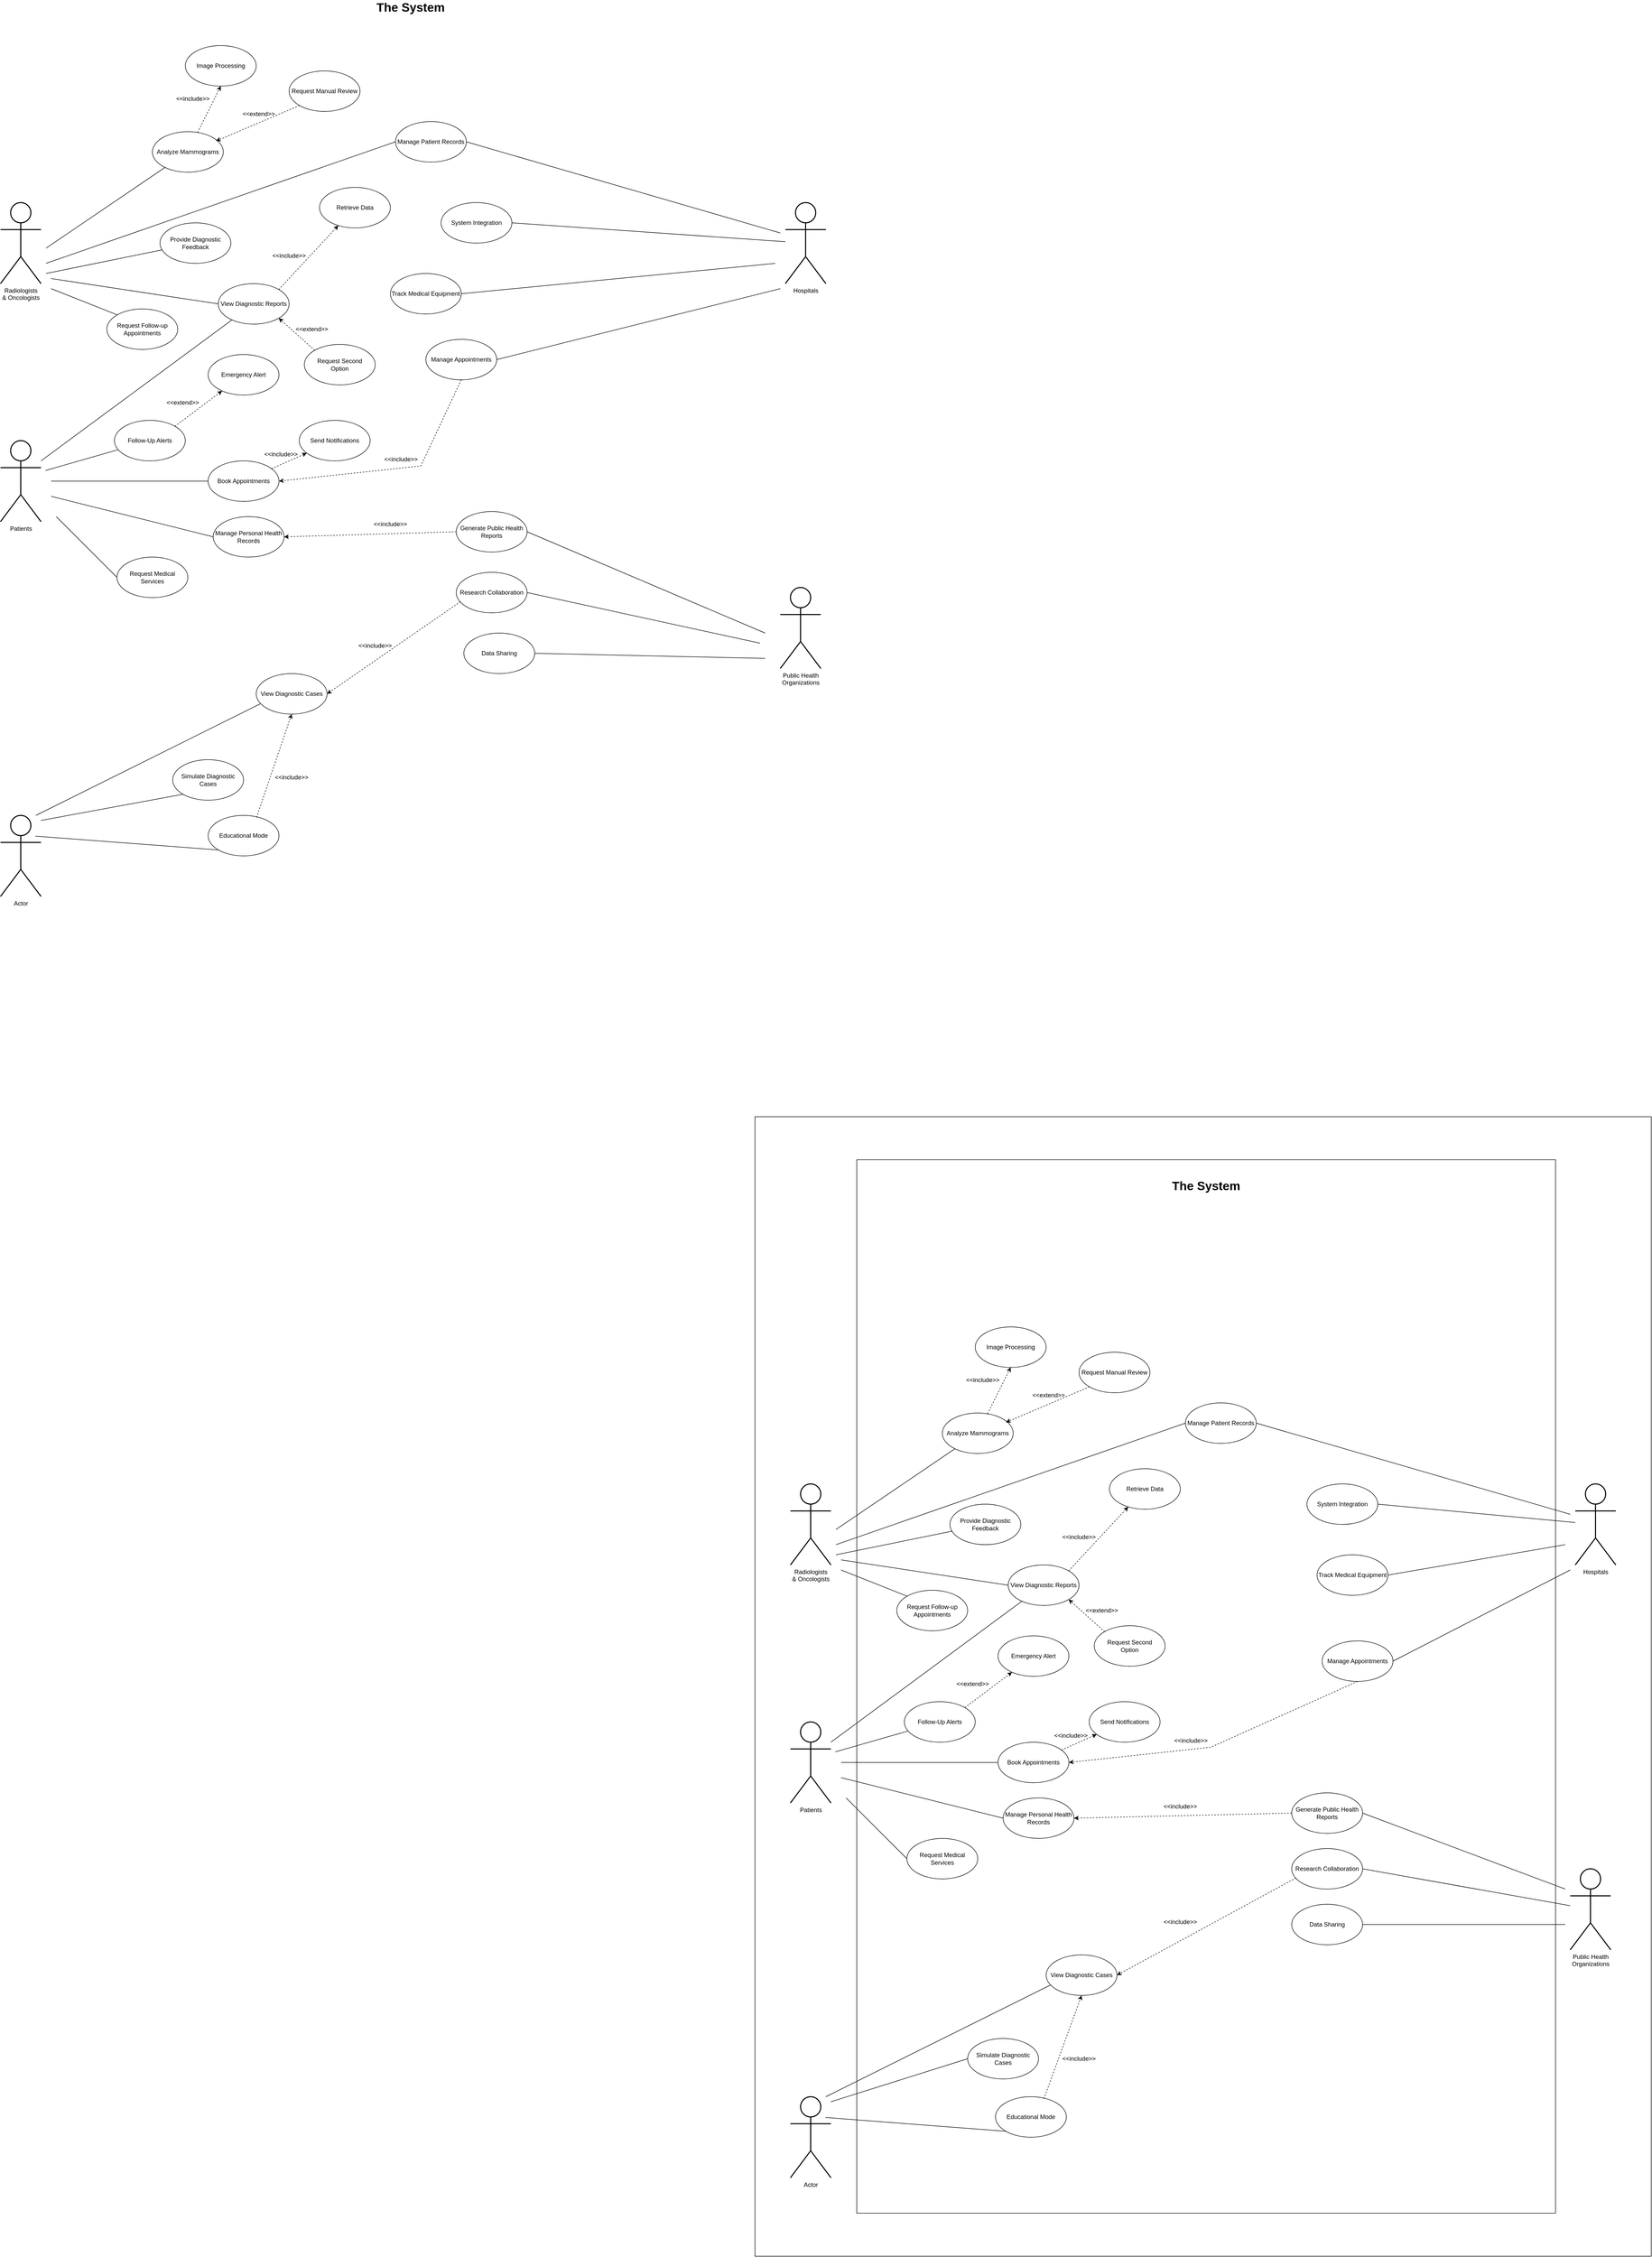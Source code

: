 <mxfile version="24.8.6">
  <diagram name="Page-1" id="EfvkMyXsry1boPUFlgPe">
    <mxGraphModel dx="1873" dy="2613" grid="1" gridSize="10" guides="1" tooltips="1" connect="1" arrows="1" fold="1" page="1" pageScale="1" pageWidth="850" pageHeight="1100" math="0" shadow="0">
      <root>
        <mxCell id="0" />
        <mxCell id="1" parent="0" />
        <mxCell id="jNFCbJLxegR6J5QKIv35-4" value="Radiologists&lt;div&gt;&amp;amp;&amp;nbsp;Oncologists&lt;/div&gt;" style="shape=umlActor;verticalLabelPosition=bottom;verticalAlign=top;html=1;outlineConnect=0;strokeWidth=2;" vertex="1" parent="1">
          <mxGeometry x="40" y="1640" width="80" height="160" as="geometry" />
        </mxCell>
        <mxCell id="jNFCbJLxegR6J5QKIv35-5" value="Hospitals" style="shape=umlActor;verticalLabelPosition=bottom;verticalAlign=top;html=1;outlineConnect=0;strokeWidth=2;" vertex="1" parent="1">
          <mxGeometry x="1590" y="1640" width="80" height="160" as="geometry" />
        </mxCell>
        <mxCell id="jNFCbJLxegR6J5QKIv35-6" value="Patients" style="shape=umlActor;verticalLabelPosition=bottom;verticalAlign=top;html=1;outlineConnect=0;strokeWidth=2;" vertex="1" parent="1">
          <mxGeometry x="40" y="2110" width="80" height="160" as="geometry" />
        </mxCell>
        <mxCell id="jNFCbJLxegR6J5QKIv35-7" value="Public Health&lt;div&gt;Organizations&lt;/div&gt;" style="shape=umlActor;verticalLabelPosition=bottom;verticalAlign=top;html=1;outlineConnect=0;strokeWidth=2;" vertex="1" parent="1">
          <mxGeometry x="1580" y="2400" width="80" height="160" as="geometry" />
        </mxCell>
        <mxCell id="jNFCbJLxegR6J5QKIv35-8" value="Actor" style="shape=umlActor;verticalLabelPosition=bottom;verticalAlign=top;html=1;outlineConnect=0;strokeWidth=2;" vertex="1" parent="1">
          <mxGeometry x="40" y="2850" width="80" height="160" as="geometry" />
        </mxCell>
        <mxCell id="jNFCbJLxegR6J5QKIv35-9" value="&lt;b&gt;&lt;font style=&quot;font-size: 24px;&quot;&gt;The System&lt;/font&gt;&lt;/b&gt;" style="text;html=1;align=center;verticalAlign=middle;whiteSpace=wrap;rounded=0;" vertex="1" parent="1">
          <mxGeometry x="645" y="1240" width="410" height="30" as="geometry" />
        </mxCell>
        <mxCell id="jNFCbJLxegR6J5QKIv35-10" value="Analyze Mammograms" style="ellipse;whiteSpace=wrap;html=1;" vertex="1" parent="1">
          <mxGeometry x="340" y="1500" width="140" height="80" as="geometry" />
        </mxCell>
        <mxCell id="jNFCbJLxegR6J5QKIv35-12" value="Image Processing" style="ellipse;whiteSpace=wrap;html=1;" vertex="1" parent="1">
          <mxGeometry x="405" y="1330" width="140" height="80" as="geometry" />
        </mxCell>
        <mxCell id="jNFCbJLxegR6J5QKIv35-13" value="Request Manual Review" style="ellipse;whiteSpace=wrap;html=1;" vertex="1" parent="1">
          <mxGeometry x="610" y="1380" width="140" height="80" as="geometry" />
        </mxCell>
        <mxCell id="jNFCbJLxegR6J5QKIv35-14" value="Manage Patient Records" style="ellipse;whiteSpace=wrap;html=1;" vertex="1" parent="1">
          <mxGeometry x="820" y="1480" width="140" height="80" as="geometry" />
        </mxCell>
        <mxCell id="jNFCbJLxegR6J5QKIv35-15" value="Provide Diagnostic Feedback" style="ellipse;whiteSpace=wrap;html=1;" vertex="1" parent="1">
          <mxGeometry x="355" y="1680" width="140" height="80" as="geometry" />
        </mxCell>
        <mxCell id="jNFCbJLxegR6J5QKIv35-16" value="Retrieve Data" style="ellipse;whiteSpace=wrap;html=1;" vertex="1" parent="1">
          <mxGeometry x="670" y="1610" width="140" height="80" as="geometry" />
        </mxCell>
        <mxCell id="jNFCbJLxegR6J5QKIv35-17" value="System Integration" style="ellipse;whiteSpace=wrap;html=1;" vertex="1" parent="1">
          <mxGeometry x="910" y="1640" width="140" height="80" as="geometry" />
        </mxCell>
        <mxCell id="jNFCbJLxegR6J5QKIv35-18" value="Request Follow-up&lt;div&gt;Appointments&lt;/div&gt;" style="ellipse;whiteSpace=wrap;html=1;" vertex="1" parent="1">
          <mxGeometry x="250" y="1850" width="140" height="80" as="geometry" />
        </mxCell>
        <mxCell id="jNFCbJLxegR6J5QKIv35-19" value="View Diagnostic Reports" style="ellipse;whiteSpace=wrap;html=1;" vertex="1" parent="1">
          <mxGeometry x="470" y="1800" width="140" height="80" as="geometry" />
        </mxCell>
        <mxCell id="jNFCbJLxegR6J5QKIv35-21" value="Track Medical Equipment" style="ellipse;whiteSpace=wrap;html=1;" vertex="1" parent="1">
          <mxGeometry x="810" y="1780" width="140" height="80" as="geometry" />
        </mxCell>
        <mxCell id="jNFCbJLxegR6J5QKIv35-22" value="Follow-Up Alerts" style="ellipse;whiteSpace=wrap;html=1;" vertex="1" parent="1">
          <mxGeometry x="265" y="2070" width="140" height="80" as="geometry" />
        </mxCell>
        <mxCell id="jNFCbJLxegR6J5QKIv35-23" value="Emergency Alert" style="ellipse;whiteSpace=wrap;html=1;" vertex="1" parent="1">
          <mxGeometry x="450" y="1940" width="140" height="80" as="geometry" />
        </mxCell>
        <mxCell id="jNFCbJLxegR6J5QKIv35-24" value="Request Second&lt;div&gt;Option&lt;/div&gt;" style="ellipse;whiteSpace=wrap;html=1;" vertex="1" parent="1">
          <mxGeometry x="640" y="1920" width="140" height="80" as="geometry" />
        </mxCell>
        <mxCell id="jNFCbJLxegR6J5QKIv35-26" value="Send Notifications" style="ellipse;whiteSpace=wrap;html=1;" vertex="1" parent="1">
          <mxGeometry x="630" y="2070" width="140" height="80" as="geometry" />
        </mxCell>
        <mxCell id="jNFCbJLxegR6J5QKIv35-27" value="Book Appointments" style="ellipse;whiteSpace=wrap;html=1;" vertex="1" parent="1">
          <mxGeometry x="450" y="2150" width="140" height="80" as="geometry" />
        </mxCell>
        <mxCell id="jNFCbJLxegR6J5QKIv35-31" value="Manage Appointments" style="ellipse;whiteSpace=wrap;html=1;" vertex="1" parent="1">
          <mxGeometry x="880" y="1910" width="140" height="80" as="geometry" />
        </mxCell>
        <mxCell id="jNFCbJLxegR6J5QKIv35-32" value="Generate Public Health&lt;div&gt;Reports&lt;/div&gt;" style="ellipse;whiteSpace=wrap;html=1;" vertex="1" parent="1">
          <mxGeometry x="940" y="2250" width="140" height="80" as="geometry" />
        </mxCell>
        <mxCell id="jNFCbJLxegR6J5QKIv35-33" value="Manage Personal Health&lt;div&gt;Records&lt;/div&gt;" style="ellipse;whiteSpace=wrap;html=1;" vertex="1" parent="1">
          <mxGeometry x="460" y="2260" width="140" height="80" as="geometry" />
        </mxCell>
        <mxCell id="jNFCbJLxegR6J5QKIv35-34" value="Request Medical&lt;div&gt;Services&lt;/div&gt;" style="ellipse;whiteSpace=wrap;html=1;" vertex="1" parent="1">
          <mxGeometry x="270" y="2340" width="140" height="80" as="geometry" />
        </mxCell>
        <mxCell id="jNFCbJLxegR6J5QKIv35-35" value="Research Collaboration" style="ellipse;whiteSpace=wrap;html=1;" vertex="1" parent="1">
          <mxGeometry x="940" y="2370" width="140" height="80" as="geometry" />
        </mxCell>
        <mxCell id="jNFCbJLxegR6J5QKIv35-36" value="View Diagnostic Cases" style="ellipse;whiteSpace=wrap;html=1;" vertex="1" parent="1">
          <mxGeometry x="545" y="2570" width="140" height="80" as="geometry" />
        </mxCell>
        <mxCell id="jNFCbJLxegR6J5QKIv35-37" value="Data Sharing" style="ellipse;whiteSpace=wrap;html=1;" vertex="1" parent="1">
          <mxGeometry x="955" y="2490" width="140" height="80" as="geometry" />
        </mxCell>
        <mxCell id="jNFCbJLxegR6J5QKIv35-38" value="Simulate Diagnostic&lt;div&gt;Cases&lt;/div&gt;" style="ellipse;whiteSpace=wrap;html=1;" vertex="1" parent="1">
          <mxGeometry x="380" y="2740" width="140" height="80" as="geometry" />
        </mxCell>
        <mxCell id="jNFCbJLxegR6J5QKIv35-40" value="Educational Mode" style="ellipse;whiteSpace=wrap;html=1;" vertex="1" parent="1">
          <mxGeometry x="450" y="2850" width="140" height="80" as="geometry" />
        </mxCell>
        <mxCell id="jNFCbJLxegR6J5QKIv35-41" value="" style="rounded=0;whiteSpace=wrap;html=1;" vertex="1" parent="1">
          <mxGeometry x="1731" y="3530" width="1380" height="2080" as="geometry" />
        </mxCell>
        <mxCell id="jNFCbJLxegR6J5QKIv35-74" value="" style="endArrow=none;html=1;rounded=0;" edge="1" parent="1" target="jNFCbJLxegR6J5QKIv35-10">
          <mxGeometry width="50" height="50" relative="1" as="geometry">
            <mxPoint x="130" y="1730" as="sourcePoint" />
            <mxPoint x="180" y="1680" as="targetPoint" />
          </mxGeometry>
        </mxCell>
        <mxCell id="jNFCbJLxegR6J5QKIv35-76" value="" style="endArrow=classic;html=1;rounded=0;entryX=0.5;entryY=1;entryDx=0;entryDy=0;dashed=1;" edge="1" parent="1" source="jNFCbJLxegR6J5QKIv35-10" target="jNFCbJLxegR6J5QKIv35-12">
          <mxGeometry width="50" height="50" relative="1" as="geometry">
            <mxPoint x="345" y="1480" as="sourcePoint" />
            <mxPoint x="395" y="1430" as="targetPoint" />
          </mxGeometry>
        </mxCell>
        <mxCell id="jNFCbJLxegR6J5QKIv35-77" value="" style="endArrow=classic;html=1;rounded=0;entryX=0.898;entryY=0.23;entryDx=0;entryDy=0;dashed=1;exitX=0;exitY=1;exitDx=0;exitDy=0;entryPerimeter=0;" edge="1" parent="1" source="jNFCbJLxegR6J5QKIv35-13" target="jNFCbJLxegR6J5QKIv35-10">
          <mxGeometry width="50" height="50" relative="1" as="geometry">
            <mxPoint x="369" y="1492" as="sourcePoint" />
            <mxPoint x="390" y="1450" as="targetPoint" />
          </mxGeometry>
        </mxCell>
        <mxCell id="jNFCbJLxegR6J5QKIv35-78" value="" style="endArrow=none;html=1;rounded=0;entryX=0;entryY=0.5;entryDx=0;entryDy=0;" edge="1" parent="1" target="jNFCbJLxegR6J5QKIv35-14">
          <mxGeometry width="50" height="50" relative="1" as="geometry">
            <mxPoint x="130" y="1760" as="sourcePoint" />
            <mxPoint x="180" y="1710" as="targetPoint" />
          </mxGeometry>
        </mxCell>
        <mxCell id="jNFCbJLxegR6J5QKIv35-79" value="" style="endArrow=none;html=1;rounded=0;" edge="1" parent="1" target="jNFCbJLxegR6J5QKIv35-15">
          <mxGeometry width="50" height="50" relative="1" as="geometry">
            <mxPoint x="130" y="1780" as="sourcePoint" />
            <mxPoint x="200" y="1740" as="targetPoint" />
          </mxGeometry>
        </mxCell>
        <mxCell id="jNFCbJLxegR6J5QKIv35-80" value="" style="endArrow=classic;html=1;rounded=0;exitX=1;exitY=0;exitDx=0;exitDy=0;dashed=1;" edge="1" parent="1" source="jNFCbJLxegR6J5QKIv35-19" target="jNFCbJLxegR6J5QKIv35-16">
          <mxGeometry width="50" height="50" relative="1" as="geometry">
            <mxPoint x="560.003" y="1791.628" as="sourcePoint" />
            <mxPoint x="700" y="1690" as="targetPoint" />
          </mxGeometry>
        </mxCell>
        <mxCell id="jNFCbJLxegR6J5QKIv35-82" value="" style="endArrow=none;html=1;rounded=0;exitX=1;exitY=0.5;exitDx=0;exitDy=0;" edge="1" parent="1" source="jNFCbJLxegR6J5QKIv35-17" target="jNFCbJLxegR6J5QKIv35-5">
          <mxGeometry width="50" height="50" relative="1" as="geometry">
            <mxPoint x="900" y="1770" as="sourcePoint" />
            <mxPoint x="950" y="1720" as="targetPoint" />
          </mxGeometry>
        </mxCell>
        <mxCell id="jNFCbJLxegR6J5QKIv35-83" value="" style="endArrow=none;html=1;rounded=0;exitX=1;exitY=0.5;exitDx=0;exitDy=0;" edge="1" parent="1" source="jNFCbJLxegR6J5QKIv35-21">
          <mxGeometry width="50" height="50" relative="1" as="geometry">
            <mxPoint x="1000" y="1910" as="sourcePoint" />
            <mxPoint x="1570" y="1760" as="targetPoint" />
          </mxGeometry>
        </mxCell>
        <mxCell id="jNFCbJLxegR6J5QKIv35-85" value="" style="endArrow=none;html=1;rounded=0;exitX=1;exitY=0.5;exitDx=0;exitDy=0;" edge="1" parent="1" source="jNFCbJLxegR6J5QKIv35-31">
          <mxGeometry width="50" height="50" relative="1" as="geometry">
            <mxPoint x="880" y="2030" as="sourcePoint" />
            <mxPoint x="1580" y="1810" as="targetPoint" />
          </mxGeometry>
        </mxCell>
        <mxCell id="jNFCbJLxegR6J5QKIv35-86" value="" style="endArrow=classic;html=1;rounded=0;entryX=1;entryY=1;entryDx=0;entryDy=0;exitX=0;exitY=0;exitDx=0;exitDy=0;dashed=1;" edge="1" parent="1" source="jNFCbJLxegR6J5QKIv35-24" target="jNFCbJLxegR6J5QKIv35-19">
          <mxGeometry width="50" height="50" relative="1" as="geometry">
            <mxPoint x="574.5" y="1970" as="sourcePoint" />
            <mxPoint x="625.5" y="1899" as="targetPoint" />
          </mxGeometry>
        </mxCell>
        <mxCell id="jNFCbJLxegR6J5QKIv35-87" value="" style="endArrow=none;html=1;rounded=0;entryX=0;entryY=0;entryDx=0;entryDy=0;" edge="1" parent="1" target="jNFCbJLxegR6J5QKIv35-18">
          <mxGeometry width="50" height="50" relative="1" as="geometry">
            <mxPoint x="140" y="1810" as="sourcePoint" />
            <mxPoint x="355" y="1750" as="targetPoint" />
          </mxGeometry>
        </mxCell>
        <mxCell id="jNFCbJLxegR6J5QKIv35-88" value="" style="endArrow=classic;html=1;rounded=0;dashed=1;" edge="1" parent="1" source="jNFCbJLxegR6J5QKIv35-27" target="jNFCbJLxegR6J5QKIv35-26">
          <mxGeometry width="50" height="50" relative="1" as="geometry">
            <mxPoint x="590" y="2120" as="sourcePoint" />
            <mxPoint x="564" y="2069" as="targetPoint" />
          </mxGeometry>
        </mxCell>
        <mxCell id="jNFCbJLxegR6J5QKIv35-93" value="" style="endArrow=classic;html=1;rounded=0;dashed=1;exitX=1;exitY=0;exitDx=0;exitDy=0;" edge="1" parent="1" source="jNFCbJLxegR6J5QKIv35-22" target="jNFCbJLxegR6J5QKIv35-23">
          <mxGeometry width="50" height="50" relative="1" as="geometry">
            <mxPoint x="431" y="2140" as="sourcePoint" />
            <mxPoint x="469" y="2112" as="targetPoint" />
          </mxGeometry>
        </mxCell>
        <mxCell id="jNFCbJLxegR6J5QKIv35-94" value="" style="endArrow=classic;html=1;rounded=0;dashed=1;exitX=0.5;exitY=1;exitDx=0;exitDy=0;entryX=1;entryY=0.5;entryDx=0;entryDy=0;" edge="1" parent="1" source="jNFCbJLxegR6J5QKIv35-31" target="jNFCbJLxegR6J5QKIv35-27">
          <mxGeometry width="50" height="50" relative="1" as="geometry">
            <mxPoint x="743" y="2200" as="sourcePoint" />
            <mxPoint x="780" y="2172" as="targetPoint" />
            <Array as="points">
              <mxPoint x="870" y="2160" />
            </Array>
          </mxGeometry>
        </mxCell>
        <mxCell id="jNFCbJLxegR6J5QKIv35-95" value="" style="endArrow=none;html=1;rounded=0;exitX=1;exitY=0.5;exitDx=0;exitDy=0;" edge="1" parent="1" source="jNFCbJLxegR6J5QKIv35-32">
          <mxGeometry width="50" height="50" relative="1" as="geometry">
            <mxPoint x="1260" y="2430" as="sourcePoint" />
            <mxPoint x="1550" y="2490" as="targetPoint" />
          </mxGeometry>
        </mxCell>
        <mxCell id="jNFCbJLxegR6J5QKIv35-96" value="" style="endArrow=classic;html=1;rounded=0;dashed=1;exitX=0;exitY=0.5;exitDx=0;exitDy=0;entryX=1;entryY=0.5;entryDx=0;entryDy=0;" edge="1" parent="1" source="jNFCbJLxegR6J5QKIv35-32" target="jNFCbJLxegR6J5QKIv35-33">
          <mxGeometry width="50" height="50" relative="1" as="geometry">
            <mxPoint x="976" y="2190" as="sourcePoint" />
            <mxPoint x="780" y="2282" as="targetPoint" />
          </mxGeometry>
        </mxCell>
        <mxCell id="jNFCbJLxegR6J5QKIv35-97" value="" style="endArrow=none;html=1;rounded=0;exitX=1;exitY=0.5;exitDx=0;exitDy=0;" edge="1" parent="1" source="jNFCbJLxegR6J5QKIv35-35">
          <mxGeometry width="50" height="50" relative="1" as="geometry">
            <mxPoint x="1100" y="2460" as="sourcePoint" />
            <mxPoint x="1540" y="2510" as="targetPoint" />
          </mxGeometry>
        </mxCell>
        <mxCell id="jNFCbJLxegR6J5QKIv35-98" value="" style="endArrow=none;html=1;rounded=0;exitX=1;exitY=0.5;exitDx=0;exitDy=0;" edge="1" parent="1" source="jNFCbJLxegR6J5QKIv35-37">
          <mxGeometry width="50" height="50" relative="1" as="geometry">
            <mxPoint x="1130" y="2570" as="sourcePoint" />
            <mxPoint x="1550" y="2540" as="targetPoint" />
          </mxGeometry>
        </mxCell>
        <mxCell id="jNFCbJLxegR6J5QKIv35-99" value="" style="endArrow=none;html=1;rounded=0;" edge="1" parent="1" target="jNFCbJLxegR6J5QKIv35-19">
          <mxGeometry width="50" height="50" relative="1" as="geometry">
            <mxPoint x="120" y="2150" as="sourcePoint" />
            <mxPoint x="170" y="2100" as="targetPoint" />
          </mxGeometry>
        </mxCell>
        <mxCell id="jNFCbJLxegR6J5QKIv35-100" value="" style="endArrow=none;html=1;rounded=0;" edge="1" parent="1" target="jNFCbJLxegR6J5QKIv35-22">
          <mxGeometry width="50" height="50" relative="1" as="geometry">
            <mxPoint x="129" y="2169" as="sourcePoint" />
            <mxPoint x="505" y="1900" as="targetPoint" />
          </mxGeometry>
        </mxCell>
        <mxCell id="jNFCbJLxegR6J5QKIv35-101" value="" style="endArrow=none;html=1;rounded=0;entryX=0;entryY=0.5;entryDx=0;entryDy=0;" edge="1" parent="1" target="jNFCbJLxegR6J5QKIv35-27">
          <mxGeometry width="50" height="50" relative="1" as="geometry">
            <mxPoint x="140" y="2190" as="sourcePoint" />
            <mxPoint x="190" y="2140" as="targetPoint" />
          </mxGeometry>
        </mxCell>
        <mxCell id="jNFCbJLxegR6J5QKIv35-102" value="" style="endArrow=none;html=1;rounded=0;entryX=0;entryY=0.5;entryDx=0;entryDy=0;" edge="1" parent="1" target="jNFCbJLxegR6J5QKIv35-34">
          <mxGeometry width="50" height="50" relative="1" as="geometry">
            <mxPoint x="150" y="2260" as="sourcePoint" />
            <mxPoint x="460" y="2200" as="targetPoint" />
          </mxGeometry>
        </mxCell>
        <mxCell id="jNFCbJLxegR6J5QKIv35-103" value="" style="endArrow=none;html=1;rounded=0;entryX=0;entryY=0.5;entryDx=0;entryDy=0;" edge="1" parent="1" target="jNFCbJLxegR6J5QKIv35-33">
          <mxGeometry width="50" height="50" relative="1" as="geometry">
            <mxPoint x="140" y="2220" as="sourcePoint" />
            <mxPoint x="200" y="2180" as="targetPoint" />
          </mxGeometry>
        </mxCell>
        <mxCell id="jNFCbJLxegR6J5QKIv35-104" value="" style="endArrow=none;html=1;rounded=0;entryX=0;entryY=1;entryDx=0;entryDy=0;" edge="1" parent="1" target="jNFCbJLxegR6J5QKIv35-38">
          <mxGeometry width="50" height="50" relative="1" as="geometry">
            <mxPoint x="120" y="2860" as="sourcePoint" />
            <mxPoint x="160" y="2800" as="targetPoint" />
          </mxGeometry>
        </mxCell>
        <mxCell id="jNFCbJLxegR6J5QKIv35-105" value="" style="endArrow=none;html=1;rounded=0;entryX=0;entryY=1;entryDx=0;entryDy=0;" edge="1" parent="1" target="jNFCbJLxegR6J5QKIv35-40">
          <mxGeometry width="50" height="50" relative="1" as="geometry">
            <mxPoint x="109" y="2891" as="sourcePoint" />
            <mxPoint x="370" y="2720" as="targetPoint" />
          </mxGeometry>
        </mxCell>
        <mxCell id="jNFCbJLxegR6J5QKIv35-106" value="" style="endArrow=none;html=1;rounded=0;entryX=0.057;entryY=0.747;entryDx=0;entryDy=0;entryPerimeter=0;" edge="1" parent="1" target="jNFCbJLxegR6J5QKIv35-36">
          <mxGeometry width="50" height="50" relative="1" as="geometry">
            <mxPoint x="110" y="2850" as="sourcePoint" />
            <mxPoint x="160" y="2800" as="targetPoint" />
          </mxGeometry>
        </mxCell>
        <mxCell id="jNFCbJLxegR6J5QKIv35-107" value="" style="endArrow=classic;html=1;rounded=0;dashed=1;exitX=0.059;exitY=0.726;exitDx=0;exitDy=0;entryX=1;entryY=0.5;entryDx=0;entryDy=0;exitPerimeter=0;" edge="1" parent="1" source="jNFCbJLxegR6J5QKIv35-35" target="jNFCbJLxegR6J5QKIv35-36">
          <mxGeometry width="50" height="50" relative="1" as="geometry">
            <mxPoint x="900" y="2475" as="sourcePoint" />
            <mxPoint x="560" y="2485" as="targetPoint" />
          </mxGeometry>
        </mxCell>
        <mxCell id="jNFCbJLxegR6J5QKIv35-108" value="" style="endArrow=classic;html=1;rounded=0;dashed=1;exitX=0.682;exitY=0.053;exitDx=0;exitDy=0;entryX=0.5;entryY=1;entryDx=0;entryDy=0;exitPerimeter=0;" edge="1" parent="1" source="jNFCbJLxegR6J5QKIv35-40" target="jNFCbJLxegR6J5QKIv35-36">
          <mxGeometry width="50" height="50" relative="1" as="geometry">
            <mxPoint x="921.5" y="2689" as="sourcePoint" />
            <mxPoint x="658.5" y="2871" as="targetPoint" />
          </mxGeometry>
        </mxCell>
        <mxCell id="jNFCbJLxegR6J5QKIv35-109" value="" style="endArrow=none;html=1;rounded=0;exitX=1;exitY=0.5;exitDx=0;exitDy=0;" edge="1" parent="1" source="jNFCbJLxegR6J5QKIv35-14">
          <mxGeometry width="50" height="50" relative="1" as="geometry">
            <mxPoint x="940" y="1650" as="sourcePoint" />
            <mxPoint x="1580" y="1700" as="targetPoint" />
          </mxGeometry>
        </mxCell>
        <mxCell id="jNFCbJLxegR6J5QKIv35-110" value="" style="endArrow=none;html=1;rounded=0;entryX=0;entryY=0.5;entryDx=0;entryDy=0;" edge="1" parent="1" target="jNFCbJLxegR6J5QKIv35-19">
          <mxGeometry width="50" height="50" relative="1" as="geometry">
            <mxPoint x="140" y="1790" as="sourcePoint" />
            <mxPoint x="369" y="1743" as="targetPoint" />
          </mxGeometry>
        </mxCell>
        <mxCell id="jNFCbJLxegR6J5QKIv35-111" value="&amp;lt;&amp;lt;include&amp;gt;&amp;gt;" style="text;html=1;align=center;verticalAlign=middle;whiteSpace=wrap;rounded=0;" vertex="1" parent="1">
          <mxGeometry x="390" y="1420" width="60" height="30" as="geometry" />
        </mxCell>
        <mxCell id="jNFCbJLxegR6J5QKIv35-112" value="&amp;lt;&amp;lt;extend&amp;gt;&amp;gt;" style="text;html=1;align=center;verticalAlign=middle;whiteSpace=wrap;rounded=0;" vertex="1" parent="1">
          <mxGeometry x="520" y="1450" width="60" height="30" as="geometry" />
        </mxCell>
        <mxCell id="jNFCbJLxegR6J5QKIv35-115" value="&amp;lt;&amp;lt;extend&amp;gt;&amp;gt;" style="text;html=1;align=center;verticalAlign=middle;whiteSpace=wrap;rounded=0;" vertex="1" parent="1">
          <mxGeometry x="625" y="1875" width="60" height="30" as="geometry" />
        </mxCell>
        <mxCell id="jNFCbJLxegR6J5QKIv35-116" value="&amp;lt;&amp;lt;include&amp;gt;&amp;gt;" style="text;html=1;align=center;verticalAlign=middle;whiteSpace=wrap;rounded=0;" vertex="1" parent="1">
          <mxGeometry x="580" y="1730" width="60" height="30" as="geometry" />
        </mxCell>
        <mxCell id="jNFCbJLxegR6J5QKIv35-117" value="&amp;lt;&amp;lt;extend&amp;gt;&amp;gt;" style="text;html=1;align=center;verticalAlign=middle;whiteSpace=wrap;rounded=0;" vertex="1" parent="1">
          <mxGeometry x="370" y="2020" width="60" height="30" as="geometry" />
        </mxCell>
        <mxCell id="jNFCbJLxegR6J5QKIv35-118" value="&amp;lt;&amp;lt;include&amp;gt;&amp;gt;" style="text;html=1;align=center;verticalAlign=middle;whiteSpace=wrap;rounded=0;" vertex="1" parent="1">
          <mxGeometry x="564" y="2122" width="60" height="30" as="geometry" />
        </mxCell>
        <mxCell id="jNFCbJLxegR6J5QKIv35-119" value="&amp;lt;&amp;lt;include&amp;gt;&amp;gt;" style="text;html=1;align=center;verticalAlign=middle;whiteSpace=wrap;rounded=0;" vertex="1" parent="1">
          <mxGeometry x="801" y="2132" width="60" height="30" as="geometry" />
        </mxCell>
        <mxCell id="jNFCbJLxegR6J5QKIv35-120" value="&amp;lt;&amp;lt;include&amp;gt;&amp;gt;" style="text;html=1;align=center;verticalAlign=middle;whiteSpace=wrap;rounded=0;" vertex="1" parent="1">
          <mxGeometry x="780" y="2260" width="60" height="30" as="geometry" />
        </mxCell>
        <mxCell id="jNFCbJLxegR6J5QKIv35-121" value="&amp;lt;&amp;lt;include&amp;gt;&amp;gt;" style="text;html=1;align=center;verticalAlign=middle;whiteSpace=wrap;rounded=0;" vertex="1" parent="1">
          <mxGeometry x="750" y="2500" width="60" height="30" as="geometry" />
        </mxCell>
        <mxCell id="jNFCbJLxegR6J5QKIv35-122" value="&amp;lt;&amp;lt;include&amp;gt;&amp;gt;" style="text;html=1;align=center;verticalAlign=middle;whiteSpace=wrap;rounded=0;" vertex="1" parent="1">
          <mxGeometry x="585" y="2760" width="60" height="30" as="geometry" />
        </mxCell>
        <mxCell id="jNFCbJLxegR6J5QKIv35-125" value="Radiologists&lt;div&gt;&amp;amp;&amp;nbsp;Oncologists&lt;/div&gt;" style="shape=umlActor;verticalLabelPosition=bottom;verticalAlign=top;html=1;outlineConnect=0;strokeWidth=2;" vertex="1" parent="1">
          <mxGeometry x="1600" y="4170" width="80" height="160" as="geometry" />
        </mxCell>
        <mxCell id="jNFCbJLxegR6J5QKIv35-126" value="Hospitals" style="shape=umlActor;verticalLabelPosition=bottom;verticalAlign=top;html=1;outlineConnect=0;strokeWidth=2;" vertex="1" parent="1">
          <mxGeometry x="3150" y="4170" width="80" height="160" as="geometry" />
        </mxCell>
        <mxCell id="jNFCbJLxegR6J5QKIv35-127" value="Patients" style="shape=umlActor;verticalLabelPosition=bottom;verticalAlign=top;html=1;outlineConnect=0;strokeWidth=2;" vertex="1" parent="1">
          <mxGeometry x="1600" y="4640" width="80" height="160" as="geometry" />
        </mxCell>
        <mxCell id="jNFCbJLxegR6J5QKIv35-128" value="Public Health&lt;div&gt;Organizations&lt;/div&gt;" style="shape=umlActor;verticalLabelPosition=bottom;verticalAlign=top;html=1;outlineConnect=0;strokeWidth=2;" vertex="1" parent="1">
          <mxGeometry x="3140" y="4930" width="80" height="160" as="geometry" />
        </mxCell>
        <mxCell id="jNFCbJLxegR6J5QKIv35-129" value="Actor" style="shape=umlActor;verticalLabelPosition=bottom;verticalAlign=top;html=1;outlineConnect=0;strokeWidth=2;" vertex="1" parent="1">
          <mxGeometry x="1600" y="5380" width="80" height="160" as="geometry" />
        </mxCell>
        <mxCell id="jNFCbJLxegR6J5QKIv35-130" value="&lt;b&gt;&lt;font style=&quot;font-size: 24px;&quot;&gt;The System&lt;/font&gt;&lt;/b&gt;" style="text;html=1;align=center;verticalAlign=middle;whiteSpace=wrap;rounded=0;" vertex="1" parent="1">
          <mxGeometry x="2216" y="3567" width="410" height="30" as="geometry" />
        </mxCell>
        <mxCell id="jNFCbJLxegR6J5QKIv35-131" value="Analyze Mammograms" style="ellipse;whiteSpace=wrap;html=1;" vertex="1" parent="1">
          <mxGeometry x="1900" y="4030" width="140" height="80" as="geometry" />
        </mxCell>
        <mxCell id="jNFCbJLxegR6J5QKIv35-132" value="Image Processing" style="ellipse;whiteSpace=wrap;html=1;" vertex="1" parent="1">
          <mxGeometry x="1965" y="3860" width="140" height="80" as="geometry" />
        </mxCell>
        <mxCell id="jNFCbJLxegR6J5QKIv35-133" value="Request Manual Review" style="ellipse;whiteSpace=wrap;html=1;" vertex="1" parent="1">
          <mxGeometry x="2170" y="3910" width="140" height="80" as="geometry" />
        </mxCell>
        <mxCell id="jNFCbJLxegR6J5QKIv35-134" value="Manage Patient Records" style="ellipse;whiteSpace=wrap;html=1;" vertex="1" parent="1">
          <mxGeometry x="2380" y="4010" width="140" height="80" as="geometry" />
        </mxCell>
        <mxCell id="jNFCbJLxegR6J5QKIv35-135" value="Provide Diagnostic Feedback" style="ellipse;whiteSpace=wrap;html=1;" vertex="1" parent="1">
          <mxGeometry x="1915" y="4210" width="140" height="80" as="geometry" />
        </mxCell>
        <mxCell id="jNFCbJLxegR6J5QKIv35-136" value="Retrieve Data" style="ellipse;whiteSpace=wrap;html=1;" vertex="1" parent="1">
          <mxGeometry x="2230" y="4140" width="140" height="80" as="geometry" />
        </mxCell>
        <mxCell id="jNFCbJLxegR6J5QKIv35-137" value="System Integration" style="ellipse;whiteSpace=wrap;html=1;" vertex="1" parent="1">
          <mxGeometry x="2620" y="4170" width="140" height="80" as="geometry" />
        </mxCell>
        <mxCell id="jNFCbJLxegR6J5QKIv35-138" value="Request Follow-up&lt;div&gt;Appointments&lt;/div&gt;" style="ellipse;whiteSpace=wrap;html=1;" vertex="1" parent="1">
          <mxGeometry x="1810" y="4380" width="140" height="80" as="geometry" />
        </mxCell>
        <mxCell id="jNFCbJLxegR6J5QKIv35-139" value="View Diagnostic Reports" style="ellipse;whiteSpace=wrap;html=1;" vertex="1" parent="1">
          <mxGeometry x="2030" y="4330" width="140" height="80" as="geometry" />
        </mxCell>
        <mxCell id="jNFCbJLxegR6J5QKIv35-140" value="Track Medical Equipment" style="ellipse;whiteSpace=wrap;html=1;" vertex="1" parent="1">
          <mxGeometry x="2640" y="4310" width="140" height="80" as="geometry" />
        </mxCell>
        <mxCell id="jNFCbJLxegR6J5QKIv35-141" value="Follow-Up Alerts" style="ellipse;whiteSpace=wrap;html=1;" vertex="1" parent="1">
          <mxGeometry x="1825" y="4600" width="140" height="80" as="geometry" />
        </mxCell>
        <mxCell id="jNFCbJLxegR6J5QKIv35-142" value="Emergency Alert" style="ellipse;whiteSpace=wrap;html=1;" vertex="1" parent="1">
          <mxGeometry x="2010" y="4470" width="140" height="80" as="geometry" />
        </mxCell>
        <mxCell id="jNFCbJLxegR6J5QKIv35-143" value="Request Second&lt;div&gt;Option&lt;/div&gt;" style="ellipse;whiteSpace=wrap;html=1;" vertex="1" parent="1">
          <mxGeometry x="2200" y="4450" width="140" height="80" as="geometry" />
        </mxCell>
        <mxCell id="jNFCbJLxegR6J5QKIv35-144" value="Send Notifications" style="ellipse;whiteSpace=wrap;html=1;" vertex="1" parent="1">
          <mxGeometry x="2190" y="4600" width="140" height="80" as="geometry" />
        </mxCell>
        <mxCell id="jNFCbJLxegR6J5QKIv35-145" value="Book Appointments" style="ellipse;whiteSpace=wrap;html=1;" vertex="1" parent="1">
          <mxGeometry x="2010" y="4680" width="140" height="80" as="geometry" />
        </mxCell>
        <mxCell id="jNFCbJLxegR6J5QKIv35-146" value="Manage Appointments" style="ellipse;whiteSpace=wrap;html=1;" vertex="1" parent="1">
          <mxGeometry x="2650" y="4480" width="140" height="80" as="geometry" />
        </mxCell>
        <mxCell id="jNFCbJLxegR6J5QKIv35-147" value="Generate Public Health&lt;div&gt;Reports&lt;/div&gt;" style="ellipse;whiteSpace=wrap;html=1;" vertex="1" parent="1">
          <mxGeometry x="2590" y="4780" width="140" height="80" as="geometry" />
        </mxCell>
        <mxCell id="jNFCbJLxegR6J5QKIv35-148" value="Manage Personal Health&lt;div&gt;Records&lt;/div&gt;" style="ellipse;whiteSpace=wrap;html=1;" vertex="1" parent="1">
          <mxGeometry x="2020" y="4790" width="140" height="80" as="geometry" />
        </mxCell>
        <mxCell id="jNFCbJLxegR6J5QKIv35-149" value="Request Medical&lt;div&gt;Services&lt;/div&gt;" style="ellipse;whiteSpace=wrap;html=1;" vertex="1" parent="1">
          <mxGeometry x="1830" y="4870" width="140" height="80" as="geometry" />
        </mxCell>
        <mxCell id="jNFCbJLxegR6J5QKIv35-150" value="Research Collaboration" style="ellipse;whiteSpace=wrap;html=1;" vertex="1" parent="1">
          <mxGeometry x="2590" y="4890" width="140" height="80" as="geometry" />
        </mxCell>
        <mxCell id="jNFCbJLxegR6J5QKIv35-151" value="View Diagnostic Cases" style="ellipse;whiteSpace=wrap;html=1;" vertex="1" parent="1">
          <mxGeometry x="2105" y="5100" width="140" height="80" as="geometry" />
        </mxCell>
        <mxCell id="jNFCbJLxegR6J5QKIv35-152" value="Data Sharing" style="ellipse;whiteSpace=wrap;html=1;" vertex="1" parent="1">
          <mxGeometry x="2590" y="5000" width="140" height="80" as="geometry" />
        </mxCell>
        <mxCell id="jNFCbJLxegR6J5QKIv35-153" value="Simulate Diagnostic&lt;div&gt;Cases&lt;/div&gt;" style="ellipse;whiteSpace=wrap;html=1;" vertex="1" parent="1">
          <mxGeometry x="1950" y="5265" width="140" height="80" as="geometry" />
        </mxCell>
        <mxCell id="jNFCbJLxegR6J5QKIv35-154" value="Educational Mode" style="ellipse;whiteSpace=wrap;html=1;" vertex="1" parent="1">
          <mxGeometry x="2005" y="5380" width="140" height="80" as="geometry" />
        </mxCell>
        <mxCell id="jNFCbJLxegR6J5QKIv35-155" value="" style="endArrow=none;html=1;rounded=0;" edge="1" target="jNFCbJLxegR6J5QKIv35-131" parent="1">
          <mxGeometry width="50" height="50" relative="1" as="geometry">
            <mxPoint x="1690" y="4260" as="sourcePoint" />
            <mxPoint x="1740" y="4210" as="targetPoint" />
          </mxGeometry>
        </mxCell>
        <mxCell id="jNFCbJLxegR6J5QKIv35-156" value="" style="endArrow=classic;html=1;rounded=0;entryX=0.5;entryY=1;entryDx=0;entryDy=0;dashed=1;" edge="1" source="jNFCbJLxegR6J5QKIv35-131" target="jNFCbJLxegR6J5QKIv35-132" parent="1">
          <mxGeometry width="50" height="50" relative="1" as="geometry">
            <mxPoint x="1905" y="4010" as="sourcePoint" />
            <mxPoint x="1955" y="3960" as="targetPoint" />
          </mxGeometry>
        </mxCell>
        <mxCell id="jNFCbJLxegR6J5QKIv35-157" value="" style="endArrow=classic;html=1;rounded=0;entryX=0.898;entryY=0.23;entryDx=0;entryDy=0;dashed=1;exitX=0;exitY=1;exitDx=0;exitDy=0;entryPerimeter=0;" edge="1" source="jNFCbJLxegR6J5QKIv35-133" target="jNFCbJLxegR6J5QKIv35-131" parent="1">
          <mxGeometry width="50" height="50" relative="1" as="geometry">
            <mxPoint x="1929" y="4022" as="sourcePoint" />
            <mxPoint x="1950" y="3980" as="targetPoint" />
          </mxGeometry>
        </mxCell>
        <mxCell id="jNFCbJLxegR6J5QKIv35-158" value="" style="endArrow=none;html=1;rounded=0;entryX=0;entryY=0.5;entryDx=0;entryDy=0;" edge="1" target="jNFCbJLxegR6J5QKIv35-134" parent="1">
          <mxGeometry width="50" height="50" relative="1" as="geometry">
            <mxPoint x="1690" y="4290" as="sourcePoint" />
            <mxPoint x="1740" y="4240" as="targetPoint" />
          </mxGeometry>
        </mxCell>
        <mxCell id="jNFCbJLxegR6J5QKIv35-159" value="" style="endArrow=none;html=1;rounded=0;" edge="1" target="jNFCbJLxegR6J5QKIv35-135" parent="1">
          <mxGeometry width="50" height="50" relative="1" as="geometry">
            <mxPoint x="1690" y="4310" as="sourcePoint" />
            <mxPoint x="1760" y="4270" as="targetPoint" />
          </mxGeometry>
        </mxCell>
        <mxCell id="jNFCbJLxegR6J5QKIv35-160" value="" style="endArrow=classic;html=1;rounded=0;exitX=1;exitY=0;exitDx=0;exitDy=0;dashed=1;" edge="1" source="jNFCbJLxegR6J5QKIv35-139" target="jNFCbJLxegR6J5QKIv35-136" parent="1">
          <mxGeometry width="50" height="50" relative="1" as="geometry">
            <mxPoint x="2120.003" y="4321.628" as="sourcePoint" />
            <mxPoint x="2260" y="4220" as="targetPoint" />
          </mxGeometry>
        </mxCell>
        <mxCell id="jNFCbJLxegR6J5QKIv35-161" value="" style="endArrow=none;html=1;rounded=0;exitX=1;exitY=0.5;exitDx=0;exitDy=0;" edge="1" source="jNFCbJLxegR6J5QKIv35-137" target="jNFCbJLxegR6J5QKIv35-126" parent="1">
          <mxGeometry width="50" height="50" relative="1" as="geometry">
            <mxPoint x="2460" y="4300" as="sourcePoint" />
            <mxPoint x="2510" y="4250" as="targetPoint" />
          </mxGeometry>
        </mxCell>
        <mxCell id="jNFCbJLxegR6J5QKIv35-162" value="" style="endArrow=none;html=1;rounded=0;exitX=1;exitY=0.5;exitDx=0;exitDy=0;" edge="1" source="jNFCbJLxegR6J5QKIv35-140" parent="1">
          <mxGeometry width="50" height="50" relative="1" as="geometry">
            <mxPoint x="2560" y="4440" as="sourcePoint" />
            <mxPoint x="3130" y="4290" as="targetPoint" />
          </mxGeometry>
        </mxCell>
        <mxCell id="jNFCbJLxegR6J5QKIv35-163" value="" style="endArrow=none;html=1;rounded=0;exitX=1;exitY=0.5;exitDx=0;exitDy=0;" edge="1" source="jNFCbJLxegR6J5QKIv35-146" parent="1">
          <mxGeometry width="50" height="50" relative="1" as="geometry">
            <mxPoint x="2440" y="4560" as="sourcePoint" />
            <mxPoint x="3140" y="4340" as="targetPoint" />
          </mxGeometry>
        </mxCell>
        <mxCell id="jNFCbJLxegR6J5QKIv35-164" value="" style="endArrow=classic;html=1;rounded=0;entryX=1;entryY=1;entryDx=0;entryDy=0;exitX=0;exitY=0;exitDx=0;exitDy=0;dashed=1;" edge="1" source="jNFCbJLxegR6J5QKIv35-143" target="jNFCbJLxegR6J5QKIv35-139" parent="1">
          <mxGeometry width="50" height="50" relative="1" as="geometry">
            <mxPoint x="2134.5" y="4500" as="sourcePoint" />
            <mxPoint x="2185.5" y="4429" as="targetPoint" />
          </mxGeometry>
        </mxCell>
        <mxCell id="jNFCbJLxegR6J5QKIv35-165" value="" style="endArrow=none;html=1;rounded=0;entryX=0;entryY=0;entryDx=0;entryDy=0;" edge="1" target="jNFCbJLxegR6J5QKIv35-138" parent="1">
          <mxGeometry width="50" height="50" relative="1" as="geometry">
            <mxPoint x="1700" y="4340" as="sourcePoint" />
            <mxPoint x="1915" y="4280" as="targetPoint" />
          </mxGeometry>
        </mxCell>
        <mxCell id="jNFCbJLxegR6J5QKIv35-166" value="" style="endArrow=classic;html=1;rounded=0;dashed=1;" edge="1" source="jNFCbJLxegR6J5QKIv35-145" target="jNFCbJLxegR6J5QKIv35-144" parent="1">
          <mxGeometry width="50" height="50" relative="1" as="geometry">
            <mxPoint x="2150" y="4650" as="sourcePoint" />
            <mxPoint x="2124" y="4599" as="targetPoint" />
          </mxGeometry>
        </mxCell>
        <mxCell id="jNFCbJLxegR6J5QKIv35-167" value="" style="endArrow=classic;html=1;rounded=0;dashed=1;exitX=1;exitY=0;exitDx=0;exitDy=0;" edge="1" source="jNFCbJLxegR6J5QKIv35-141" target="jNFCbJLxegR6J5QKIv35-142" parent="1">
          <mxGeometry width="50" height="50" relative="1" as="geometry">
            <mxPoint x="1991" y="4670" as="sourcePoint" />
            <mxPoint x="2029" y="4642" as="targetPoint" />
          </mxGeometry>
        </mxCell>
        <mxCell id="jNFCbJLxegR6J5QKIv35-168" value="" style="endArrow=classic;html=1;rounded=0;dashed=1;exitX=0.5;exitY=1;exitDx=0;exitDy=0;entryX=1;entryY=0.5;entryDx=0;entryDy=0;" edge="1" source="jNFCbJLxegR6J5QKIv35-146" target="jNFCbJLxegR6J5QKIv35-145" parent="1">
          <mxGeometry width="50" height="50" relative="1" as="geometry">
            <mxPoint x="2303" y="4730" as="sourcePoint" />
            <mxPoint x="2340" y="4702" as="targetPoint" />
            <Array as="points">
              <mxPoint x="2430" y="4690" />
            </Array>
          </mxGeometry>
        </mxCell>
        <mxCell id="jNFCbJLxegR6J5QKIv35-169" value="" style="endArrow=none;html=1;rounded=0;exitX=1;exitY=0.5;exitDx=0;exitDy=0;" edge="1" source="jNFCbJLxegR6J5QKIv35-147" parent="1">
          <mxGeometry width="50" height="50" relative="1" as="geometry">
            <mxPoint x="2820" y="4960" as="sourcePoint" />
            <mxPoint x="3130" y="4970" as="targetPoint" />
          </mxGeometry>
        </mxCell>
        <mxCell id="jNFCbJLxegR6J5QKIv35-170" value="" style="endArrow=classic;html=1;rounded=0;dashed=1;exitX=0;exitY=0.5;exitDx=0;exitDy=0;entryX=1;entryY=0.5;entryDx=0;entryDy=0;" edge="1" source="jNFCbJLxegR6J5QKIv35-147" target="jNFCbJLxegR6J5QKIv35-148" parent="1">
          <mxGeometry width="50" height="50" relative="1" as="geometry">
            <mxPoint x="2536" y="4720" as="sourcePoint" />
            <mxPoint x="2340" y="4812" as="targetPoint" />
          </mxGeometry>
        </mxCell>
        <mxCell id="jNFCbJLxegR6J5QKIv35-171" value="" style="endArrow=none;html=1;rounded=0;exitX=1;exitY=0.5;exitDx=0;exitDy=0;" edge="1" source="jNFCbJLxegR6J5QKIv35-150" parent="1" target="jNFCbJLxegR6J5QKIv35-128">
          <mxGeometry width="50" height="50" relative="1" as="geometry">
            <mxPoint x="2660" y="4990" as="sourcePoint" />
            <mxPoint x="3100" y="5040" as="targetPoint" />
          </mxGeometry>
        </mxCell>
        <mxCell id="jNFCbJLxegR6J5QKIv35-172" value="" style="endArrow=none;html=1;rounded=0;exitX=1;exitY=0.5;exitDx=0;exitDy=0;" edge="1" source="jNFCbJLxegR6J5QKIv35-152" parent="1">
          <mxGeometry width="50" height="50" relative="1" as="geometry">
            <mxPoint x="2690" y="5100" as="sourcePoint" />
            <mxPoint x="3130" y="5040" as="targetPoint" />
          </mxGeometry>
        </mxCell>
        <mxCell id="jNFCbJLxegR6J5QKIv35-173" value="" style="endArrow=none;html=1;rounded=0;" edge="1" target="jNFCbJLxegR6J5QKIv35-139" parent="1">
          <mxGeometry width="50" height="50" relative="1" as="geometry">
            <mxPoint x="1680" y="4680" as="sourcePoint" />
            <mxPoint x="1730" y="4630" as="targetPoint" />
          </mxGeometry>
        </mxCell>
        <mxCell id="jNFCbJLxegR6J5QKIv35-174" value="" style="endArrow=none;html=1;rounded=0;" edge="1" target="jNFCbJLxegR6J5QKIv35-141" parent="1">
          <mxGeometry width="50" height="50" relative="1" as="geometry">
            <mxPoint x="1689" y="4699" as="sourcePoint" />
            <mxPoint x="2065" y="4430" as="targetPoint" />
          </mxGeometry>
        </mxCell>
        <mxCell id="jNFCbJLxegR6J5QKIv35-175" value="" style="endArrow=none;html=1;rounded=0;entryX=0;entryY=0.5;entryDx=0;entryDy=0;" edge="1" target="jNFCbJLxegR6J5QKIv35-145" parent="1">
          <mxGeometry width="50" height="50" relative="1" as="geometry">
            <mxPoint x="1700" y="4720" as="sourcePoint" />
            <mxPoint x="1750" y="4670" as="targetPoint" />
          </mxGeometry>
        </mxCell>
        <mxCell id="jNFCbJLxegR6J5QKIv35-176" value="" style="endArrow=none;html=1;rounded=0;entryX=0;entryY=0.5;entryDx=0;entryDy=0;" edge="1" target="jNFCbJLxegR6J5QKIv35-149" parent="1">
          <mxGeometry width="50" height="50" relative="1" as="geometry">
            <mxPoint x="1710" y="4790" as="sourcePoint" />
            <mxPoint x="2020" y="4730" as="targetPoint" />
          </mxGeometry>
        </mxCell>
        <mxCell id="jNFCbJLxegR6J5QKIv35-177" value="" style="endArrow=none;html=1;rounded=0;entryX=0;entryY=0.5;entryDx=0;entryDy=0;" edge="1" target="jNFCbJLxegR6J5QKIv35-148" parent="1">
          <mxGeometry width="50" height="50" relative="1" as="geometry">
            <mxPoint x="1700" y="4750" as="sourcePoint" />
            <mxPoint x="1760" y="4710" as="targetPoint" />
          </mxGeometry>
        </mxCell>
        <mxCell id="jNFCbJLxegR6J5QKIv35-178" value="" style="endArrow=none;html=1;rounded=0;entryX=0;entryY=0.5;entryDx=0;entryDy=0;" edge="1" target="jNFCbJLxegR6J5QKIv35-153" parent="1">
          <mxGeometry width="50" height="50" relative="1" as="geometry">
            <mxPoint x="1680" y="5390" as="sourcePoint" />
            <mxPoint x="1720" y="5330" as="targetPoint" />
          </mxGeometry>
        </mxCell>
        <mxCell id="jNFCbJLxegR6J5QKIv35-179" value="" style="endArrow=none;html=1;rounded=0;entryX=0;entryY=1;entryDx=0;entryDy=0;" edge="1" target="jNFCbJLxegR6J5QKIv35-154" parent="1">
          <mxGeometry width="50" height="50" relative="1" as="geometry">
            <mxPoint x="1669" y="5421" as="sourcePoint" />
            <mxPoint x="1930" y="5250" as="targetPoint" />
          </mxGeometry>
        </mxCell>
        <mxCell id="jNFCbJLxegR6J5QKIv35-180" value="" style="endArrow=none;html=1;rounded=0;entryX=0.057;entryY=0.747;entryDx=0;entryDy=0;entryPerimeter=0;" edge="1" target="jNFCbJLxegR6J5QKIv35-151" parent="1">
          <mxGeometry width="50" height="50" relative="1" as="geometry">
            <mxPoint x="1670" y="5380" as="sourcePoint" />
            <mxPoint x="1720" y="5330" as="targetPoint" />
          </mxGeometry>
        </mxCell>
        <mxCell id="jNFCbJLxegR6J5QKIv35-181" value="" style="endArrow=classic;html=1;rounded=0;dashed=1;exitX=0.059;exitY=0.726;exitDx=0;exitDy=0;entryX=1;entryY=0.5;entryDx=0;entryDy=0;exitPerimeter=0;" edge="1" source="jNFCbJLxegR6J5QKIv35-150" target="jNFCbJLxegR6J5QKIv35-151" parent="1">
          <mxGeometry width="50" height="50" relative="1" as="geometry">
            <mxPoint x="2460" y="5005" as="sourcePoint" />
            <mxPoint x="2120" y="5015" as="targetPoint" />
          </mxGeometry>
        </mxCell>
        <mxCell id="jNFCbJLxegR6J5QKIv35-182" value="" style="endArrow=classic;html=1;rounded=0;dashed=1;exitX=0.682;exitY=0.053;exitDx=0;exitDy=0;entryX=0.5;entryY=1;entryDx=0;entryDy=0;exitPerimeter=0;" edge="1" source="jNFCbJLxegR6J5QKIv35-154" target="jNFCbJLxegR6J5QKIv35-151" parent="1">
          <mxGeometry width="50" height="50" relative="1" as="geometry">
            <mxPoint x="2481.5" y="5219" as="sourcePoint" />
            <mxPoint x="2218.5" y="5401" as="targetPoint" />
          </mxGeometry>
        </mxCell>
        <mxCell id="jNFCbJLxegR6J5QKIv35-183" value="" style="endArrow=none;html=1;rounded=0;exitX=1;exitY=0.5;exitDx=0;exitDy=0;" edge="1" source="jNFCbJLxegR6J5QKIv35-134" parent="1">
          <mxGeometry width="50" height="50" relative="1" as="geometry">
            <mxPoint x="2500" y="4180" as="sourcePoint" />
            <mxPoint x="3140" y="4230" as="targetPoint" />
          </mxGeometry>
        </mxCell>
        <mxCell id="jNFCbJLxegR6J5QKIv35-184" value="" style="endArrow=none;html=1;rounded=0;entryX=0;entryY=0.5;entryDx=0;entryDy=0;" edge="1" target="jNFCbJLxegR6J5QKIv35-139" parent="1">
          <mxGeometry width="50" height="50" relative="1" as="geometry">
            <mxPoint x="1700" y="4320" as="sourcePoint" />
            <mxPoint x="1929" y="4273" as="targetPoint" />
          </mxGeometry>
        </mxCell>
        <mxCell id="jNFCbJLxegR6J5QKIv35-185" value="&amp;lt;&amp;lt;include&amp;gt;&amp;gt;" style="text;html=1;align=center;verticalAlign=middle;whiteSpace=wrap;rounded=0;" vertex="1" parent="1">
          <mxGeometry x="1950" y="3950" width="60" height="30" as="geometry" />
        </mxCell>
        <mxCell id="jNFCbJLxegR6J5QKIv35-186" value="&amp;lt;&amp;lt;extend&amp;gt;&amp;gt;" style="text;html=1;align=center;verticalAlign=middle;whiteSpace=wrap;rounded=0;" vertex="1" parent="1">
          <mxGeometry x="2080" y="3980" width="60" height="30" as="geometry" />
        </mxCell>
        <mxCell id="jNFCbJLxegR6J5QKIv35-187" value="&amp;lt;&amp;lt;extend&amp;gt;&amp;gt;" style="text;html=1;align=center;verticalAlign=middle;whiteSpace=wrap;rounded=0;" vertex="1" parent="1">
          <mxGeometry x="2185" y="4405" width="60" height="30" as="geometry" />
        </mxCell>
        <mxCell id="jNFCbJLxegR6J5QKIv35-188" value="&amp;lt;&amp;lt;include&amp;gt;&amp;gt;" style="text;html=1;align=center;verticalAlign=middle;whiteSpace=wrap;rounded=0;" vertex="1" parent="1">
          <mxGeometry x="2140" y="4260" width="60" height="30" as="geometry" />
        </mxCell>
        <mxCell id="jNFCbJLxegR6J5QKIv35-189" value="&amp;lt;&amp;lt;extend&amp;gt;&amp;gt;" style="text;html=1;align=center;verticalAlign=middle;whiteSpace=wrap;rounded=0;" vertex="1" parent="1">
          <mxGeometry x="1930" y="4550" width="60" height="30" as="geometry" />
        </mxCell>
        <mxCell id="jNFCbJLxegR6J5QKIv35-190" value="&amp;lt;&amp;lt;include&amp;gt;&amp;gt;" style="text;html=1;align=center;verticalAlign=middle;whiteSpace=wrap;rounded=0;" vertex="1" parent="1">
          <mxGeometry x="2124" y="4652" width="60" height="30" as="geometry" />
        </mxCell>
        <mxCell id="jNFCbJLxegR6J5QKIv35-191" value="&amp;lt;&amp;lt;include&amp;gt;&amp;gt;" style="text;html=1;align=center;verticalAlign=middle;whiteSpace=wrap;rounded=0;" vertex="1" parent="1">
          <mxGeometry x="2361" y="4662" width="60" height="30" as="geometry" />
        </mxCell>
        <mxCell id="jNFCbJLxegR6J5QKIv35-192" value="&amp;lt;&amp;lt;include&amp;gt;&amp;gt;" style="text;html=1;align=center;verticalAlign=middle;whiteSpace=wrap;rounded=0;" vertex="1" parent="1">
          <mxGeometry x="2340" y="4792" width="60" height="30" as="geometry" />
        </mxCell>
        <mxCell id="jNFCbJLxegR6J5QKIv35-193" value="&amp;lt;&amp;lt;include&amp;gt;&amp;gt;" style="text;html=1;align=center;verticalAlign=middle;whiteSpace=wrap;rounded=0;" vertex="1" parent="1">
          <mxGeometry x="2340" y="5020" width="60" height="30" as="geometry" />
        </mxCell>
        <mxCell id="jNFCbJLxegR6J5QKIv35-194" value="&amp;lt;&amp;lt;include&amp;gt;&amp;gt;" style="text;html=1;align=center;verticalAlign=middle;whiteSpace=wrap;rounded=0;" vertex="1" parent="1">
          <mxGeometry x="2140" y="5290" width="60" height="30" as="geometry" />
        </mxCell>
        <mxCell id="jNFCbJLxegR6J5QKIv35-195" value="" style="rounded=0;whiteSpace=wrap;html=1;fillColor=none;" vertex="1" parent="1">
          <mxGeometry x="1530" y="3445" width="1770" height="2250" as="geometry" />
        </mxCell>
      </root>
    </mxGraphModel>
  </diagram>
</mxfile>

